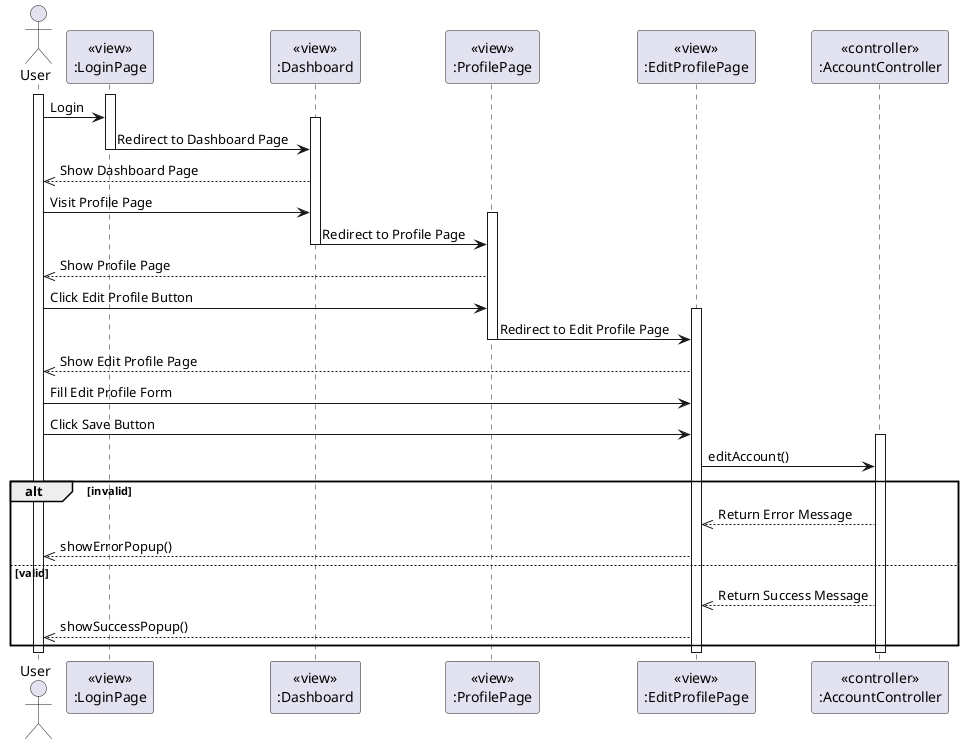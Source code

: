 @startuml EditProfile
actor User
participant LoginPageView [
  <<view>>
  :LoginPage
]

participant DashboardView [
  <<view>>
  :Dashboard
]

participant ProfilePageView [
  <<view>>
  :ProfilePage
]

participant EditProfilePageView [
  <<view>>
  :EditProfilePage
]

participant AccountController [
  <<controller>>
  :AccountController
]

activate User
activate LoginPageView
User -> LoginPageView: Login
activate DashboardView
LoginPageView -> DashboardView: Redirect to Dashboard Page
deactivate LoginPageView

DashboardView -->> User: Show Dashboard Page

User -> DashboardView: Visit Profile Page
activate ProfilePageView
DashboardView -> ProfilePageView: Redirect to Profile Page
deactivate DashboardView

ProfilePageView -->> User: Show Profile Page

User -> ProfilePageView: Click Edit Profile Button
activate EditProfilePageView
ProfilePageView -> EditProfilePageView: Redirect to Edit Profile Page
deactivate ProfilePageView

EditProfilePageView -->> User: Show Edit Profile Page

User -> EditProfilePageView: Fill Edit Profile Form
User -> EditProfilePageView: Click Save Button

activate AccountController
EditProfilePageView -> AccountController: editAccount()

alt invalid
  AccountController -->> EditProfilePageView: Return Error Message
  EditProfilePageView -->> User: showErrorPopup()
else valid
  AccountController -->> EditProfilePageView: Return Success Message
  EditProfilePageView -->> User: showSuccessPopup()
end

deactivate EditProfilePageView
deactivate User
deactivate EditProfilePageView
deactivate AccountController
@enduml
